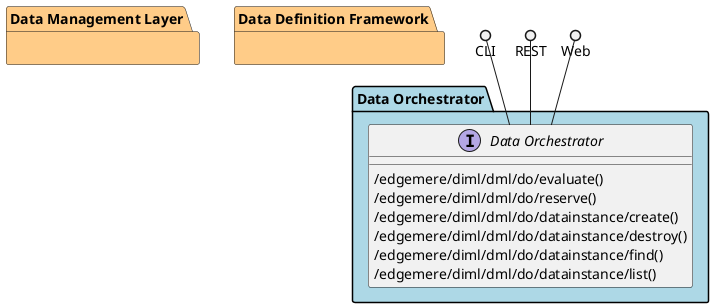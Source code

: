 @startuml


package "Data Management Layer" #ffcc88 {

}

package "Data Orchestrator" #lightblue {

}

package "Data Definition Framework" #ffcc88 {

}


package "Data Orchestrator" #lightblue {

    interface "Data Orchestrator" as i {
            /edgemere/diml/dml/do/evaluate()
            /edgemere/diml/dml/do/reserve()
            /edgemere/diml/dml/do/datainstance/create()
            /edgemere/diml/dml/do/datainstance/destroy()
            /edgemere/diml/dml/do/datainstance/find()
            /edgemere/diml/dml/do/datainstance/list()
    
    }
}

CLI ()-- i
REST ()-- i
Web ()-- i

package "Data Orchestrator" #lightblue {


}



@enduml
